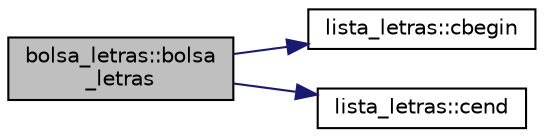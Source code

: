digraph "bolsa_letras::bolsa_letras"
{
  edge [fontname="Helvetica",fontsize="10",labelfontname="Helvetica",labelfontsize="10"];
  node [fontname="Helvetica",fontsize="10",shape=record];
  rankdir="LR";
  Node1 [label="bolsa_letras::bolsa\l_letras",height=0.2,width=0.4,color="black", fillcolor="grey75", style="filled", fontcolor="black"];
  Node1 -> Node2 [color="midnightblue",fontsize="10",style="solid",fontname="Helvetica"];
  Node2 [label="lista_letras::cbegin",height=0.2,width=0.4,color="black", fillcolor="white", style="filled",URL="$classlista__letras.html#ae30265b5efa31f8775250da616028d5e",tooltip="Devuelve un iterador al comienzo de la lista. "];
  Node1 -> Node3 [color="midnightblue",fontsize="10",style="solid",fontname="Helvetica"];
  Node3 [label="lista_letras::cend",height=0.2,width=0.4,color="black", fillcolor="white", style="filled",URL="$classlista__letras.html#a8849f2eae1bcb7e88227392b9538e5a8",tooltip="Devuelve un iterador al final de la lista. "];
}
